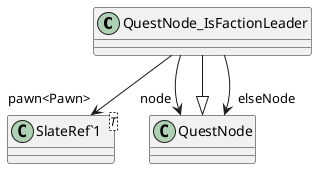 @startuml
class QuestNode_IsFactionLeader {
}
class "SlateRef`1"<T> {
}
QuestNode <|-- QuestNode_IsFactionLeader
QuestNode_IsFactionLeader --> "pawn<Pawn>" "SlateRef`1"
QuestNode_IsFactionLeader --> "node" QuestNode
QuestNode_IsFactionLeader --> "elseNode" QuestNode
@enduml
